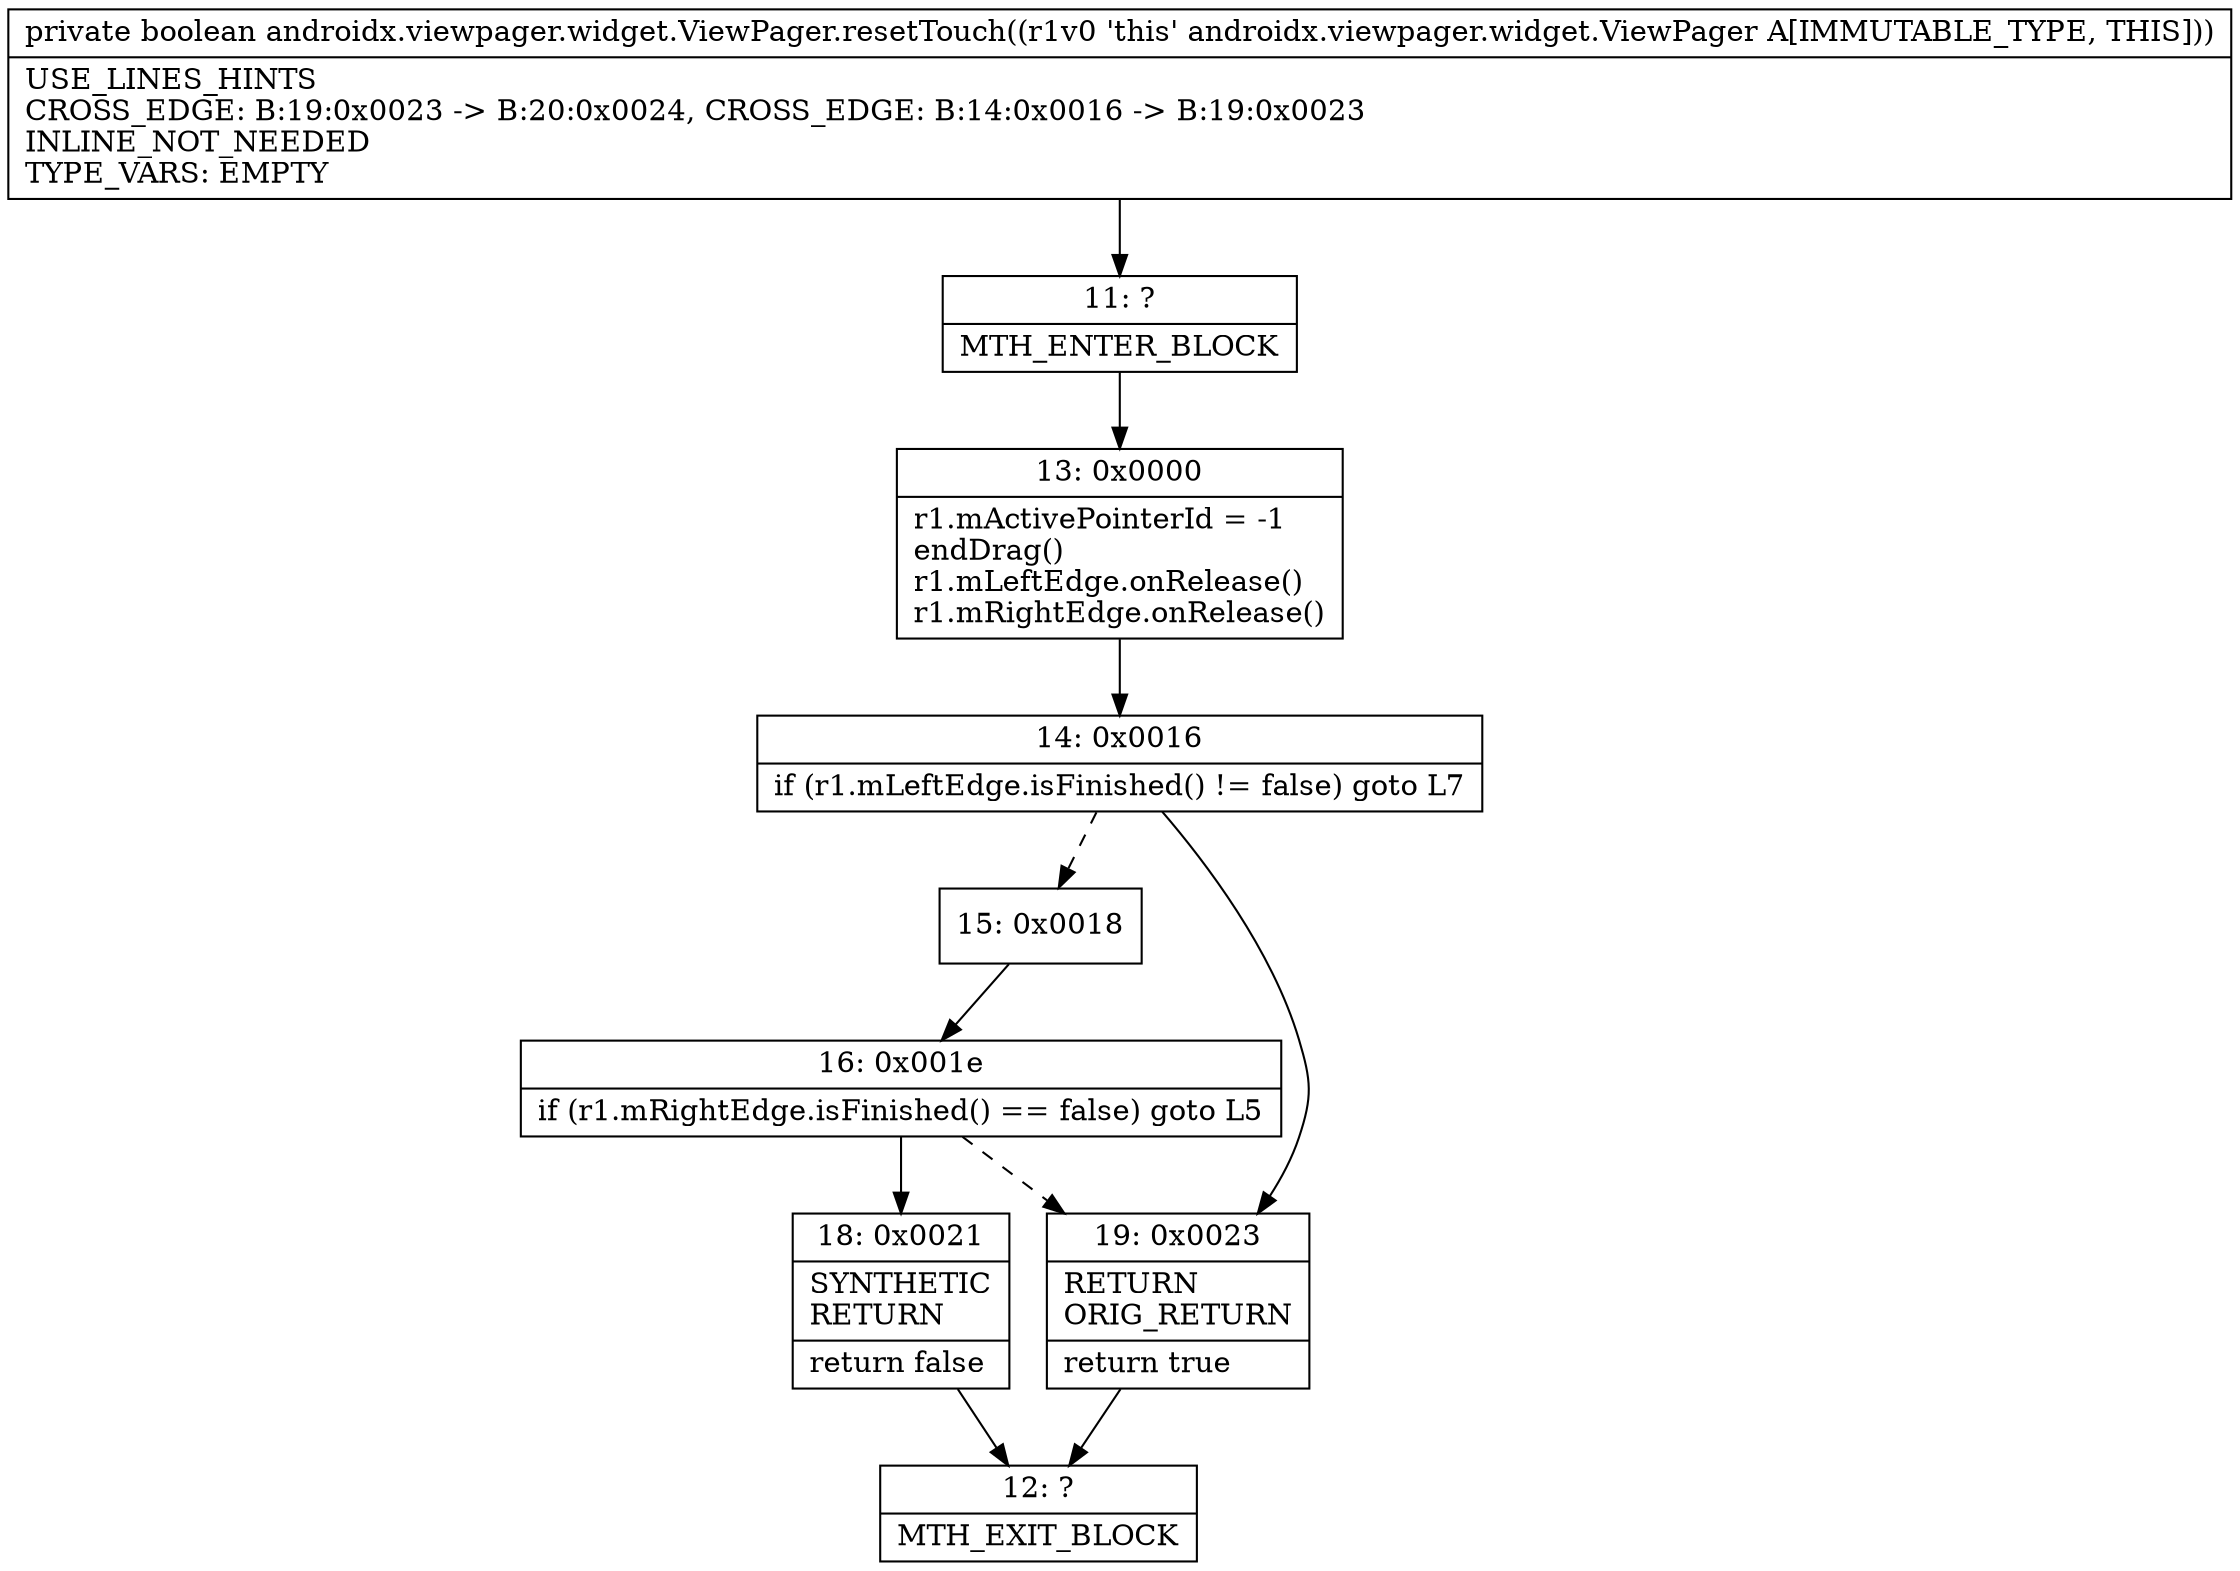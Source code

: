 digraph "CFG forandroidx.viewpager.widget.ViewPager.resetTouch()Z" {
Node_11 [shape=record,label="{11\:\ ?|MTH_ENTER_BLOCK\l}"];
Node_13 [shape=record,label="{13\:\ 0x0000|r1.mActivePointerId = \-1\lendDrag()\lr1.mLeftEdge.onRelease()\lr1.mRightEdge.onRelease()\l}"];
Node_14 [shape=record,label="{14\:\ 0x0016|if (r1.mLeftEdge.isFinished() != false) goto L7\l}"];
Node_15 [shape=record,label="{15\:\ 0x0018}"];
Node_16 [shape=record,label="{16\:\ 0x001e|if (r1.mRightEdge.isFinished() == false) goto L5\l}"];
Node_18 [shape=record,label="{18\:\ 0x0021|SYNTHETIC\lRETURN\l|return false\l}"];
Node_12 [shape=record,label="{12\:\ ?|MTH_EXIT_BLOCK\l}"];
Node_19 [shape=record,label="{19\:\ 0x0023|RETURN\lORIG_RETURN\l|return true\l}"];
MethodNode[shape=record,label="{private boolean androidx.viewpager.widget.ViewPager.resetTouch((r1v0 'this' androidx.viewpager.widget.ViewPager A[IMMUTABLE_TYPE, THIS]))  | USE_LINES_HINTS\lCROSS_EDGE: B:19:0x0023 \-\> B:20:0x0024, CROSS_EDGE: B:14:0x0016 \-\> B:19:0x0023\lINLINE_NOT_NEEDED\lTYPE_VARS: EMPTY\l}"];
MethodNode -> Node_11;Node_11 -> Node_13;
Node_13 -> Node_14;
Node_14 -> Node_15[style=dashed];
Node_14 -> Node_19;
Node_15 -> Node_16;
Node_16 -> Node_18;
Node_16 -> Node_19[style=dashed];
Node_18 -> Node_12;
Node_19 -> Node_12;
}

